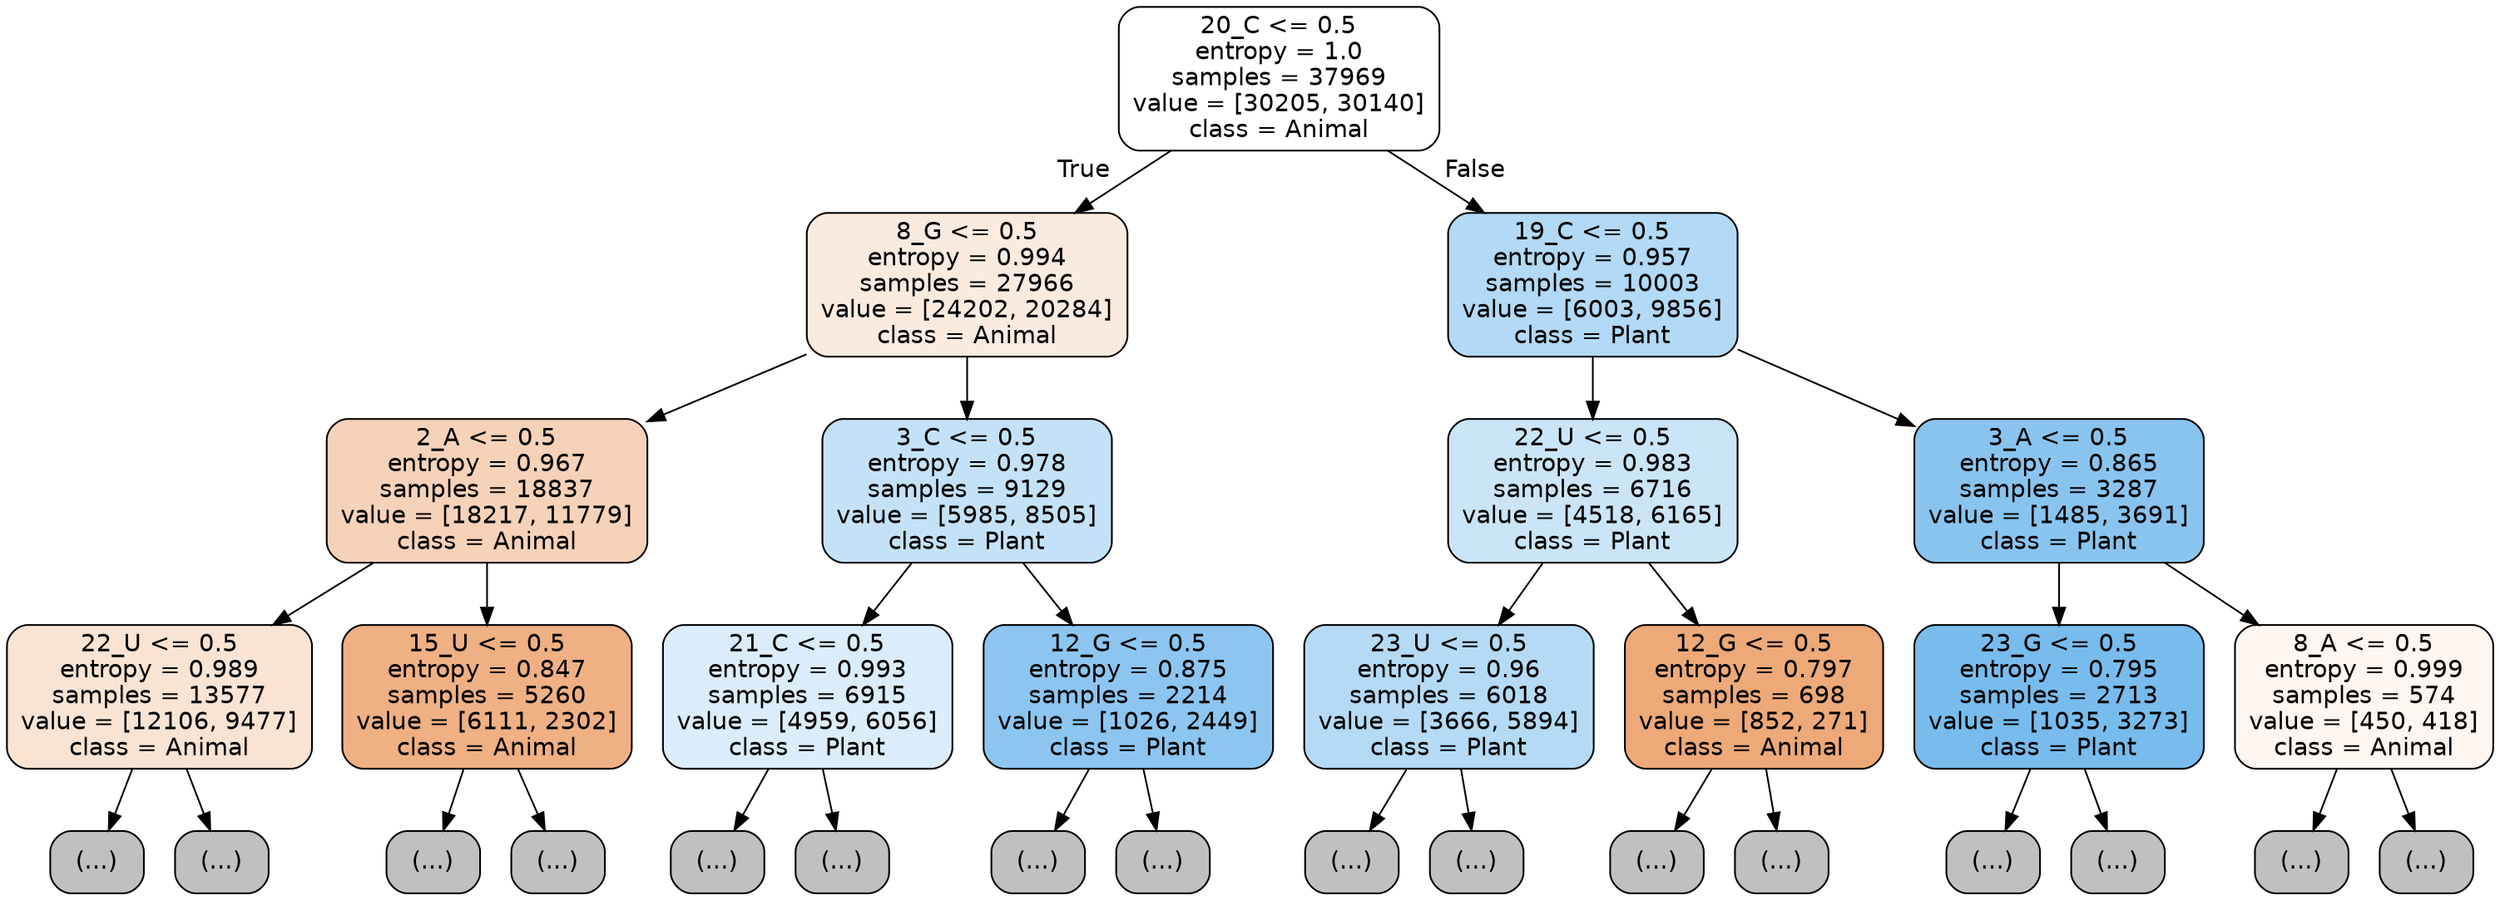 digraph Tree {
node [shape=box, style="filled, rounded", color="black", fontname="helvetica"] ;
edge [fontname="helvetica"] ;
0 [label="20_C <= 0.5\nentropy = 1.0\nsamples = 37969\nvalue = [30205, 30140]\nclass = Animal", fillcolor="#ffffff"] ;
1 [label="8_G <= 0.5\nentropy = 0.994\nsamples = 27966\nvalue = [24202, 20284]\nclass = Animal", fillcolor="#fbebdf"] ;
0 -> 1 [labeldistance=2.5, labelangle=45, headlabel="True"] ;
2 [label="2_A <= 0.5\nentropy = 0.967\nsamples = 18837\nvalue = [18217, 11779]\nclass = Animal", fillcolor="#f6d2b9"] ;
1 -> 2 ;
3 [label="22_U <= 0.5\nentropy = 0.989\nsamples = 13577\nvalue = [12106, 9477]\nclass = Animal", fillcolor="#f9e4d4"] ;
2 -> 3 ;
4 [label="(...)", fillcolor="#C0C0C0"] ;
3 -> 4 ;
6093 [label="(...)", fillcolor="#C0C0C0"] ;
3 -> 6093 ;
6960 [label="15_U <= 0.5\nentropy = 0.847\nsamples = 5260\nvalue = [6111, 2302]\nclass = Animal", fillcolor="#efb084"] ;
2 -> 6960 ;
6961 [label="(...)", fillcolor="#C0C0C0"] ;
6960 -> 6961 ;
8648 [label="(...)", fillcolor="#C0C0C0"] ;
6960 -> 8648 ;
9317 [label="3_C <= 0.5\nentropy = 0.978\nsamples = 9129\nvalue = [5985, 8505]\nclass = Plant", fillcolor="#c4e2f7"] ;
1 -> 9317 ;
9318 [label="21_C <= 0.5\nentropy = 0.993\nsamples = 6915\nvalue = [4959, 6056]\nclass = Plant", fillcolor="#dbedfa"] ;
9317 -> 9318 ;
9319 [label="(...)", fillcolor="#C0C0C0"] ;
9318 -> 9319 ;
11612 [label="(...)", fillcolor="#C0C0C0"] ;
9318 -> 11612 ;
12161 [label="12_G <= 0.5\nentropy = 0.875\nsamples = 2214\nvalue = [1026, 2449]\nclass = Plant", fillcolor="#8cc6f0"] ;
9317 -> 12161 ;
12162 [label="(...)", fillcolor="#C0C0C0"] ;
12161 -> 12162 ;
12691 [label="(...)", fillcolor="#C0C0C0"] ;
12161 -> 12691 ;
12874 [label="19_C <= 0.5\nentropy = 0.957\nsamples = 10003\nvalue = [6003, 9856]\nclass = Plant", fillcolor="#b2d9f5"] ;
0 -> 12874 [labeldistance=2.5, labelangle=-45, headlabel="False"] ;
12875 [label="22_U <= 0.5\nentropy = 0.983\nsamples = 6716\nvalue = [4518, 6165]\nclass = Plant", fillcolor="#cae5f8"] ;
12874 -> 12875 ;
12876 [label="23_U <= 0.5\nentropy = 0.96\nsamples = 6018\nvalue = [3666, 5894]\nclass = Plant", fillcolor="#b4daf5"] ;
12875 -> 12876 ;
12877 [label="(...)", fillcolor="#C0C0C0"] ;
12876 -> 12877 ;
15366 [label="(...)", fillcolor="#C0C0C0"] ;
12876 -> 15366 ;
15465 [label="12_G <= 0.5\nentropy = 0.797\nsamples = 698\nvalue = [852, 271]\nclass = Animal", fillcolor="#eda978"] ;
12875 -> 15465 ;
15466 [label="(...)", fillcolor="#C0C0C0"] ;
15465 -> 15466 ;
15715 [label="(...)", fillcolor="#C0C0C0"] ;
15465 -> 15715 ;
15832 [label="3_A <= 0.5\nentropy = 0.865\nsamples = 3287\nvalue = [1485, 3691]\nclass = Plant", fillcolor="#89c4ef"] ;
12874 -> 15832 ;
15833 [label="23_G <= 0.5\nentropy = 0.795\nsamples = 2713\nvalue = [1035, 3273]\nclass = Plant", fillcolor="#78bced"] ;
15832 -> 15833 ;
15834 [label="(...)", fillcolor="#C0C0C0"] ;
15833 -> 15834 ;
16565 [label="(...)", fillcolor="#C0C0C0"] ;
15833 -> 16565 ;
16616 [label="8_A <= 0.5\nentropy = 0.999\nsamples = 574\nvalue = [450, 418]\nclass = Animal", fillcolor="#fdf6f1"] ;
15832 -> 16616 ;
16617 [label="(...)", fillcolor="#C0C0C0"] ;
16616 -> 16617 ;
16812 [label="(...)", fillcolor="#C0C0C0"] ;
16616 -> 16812 ;
}